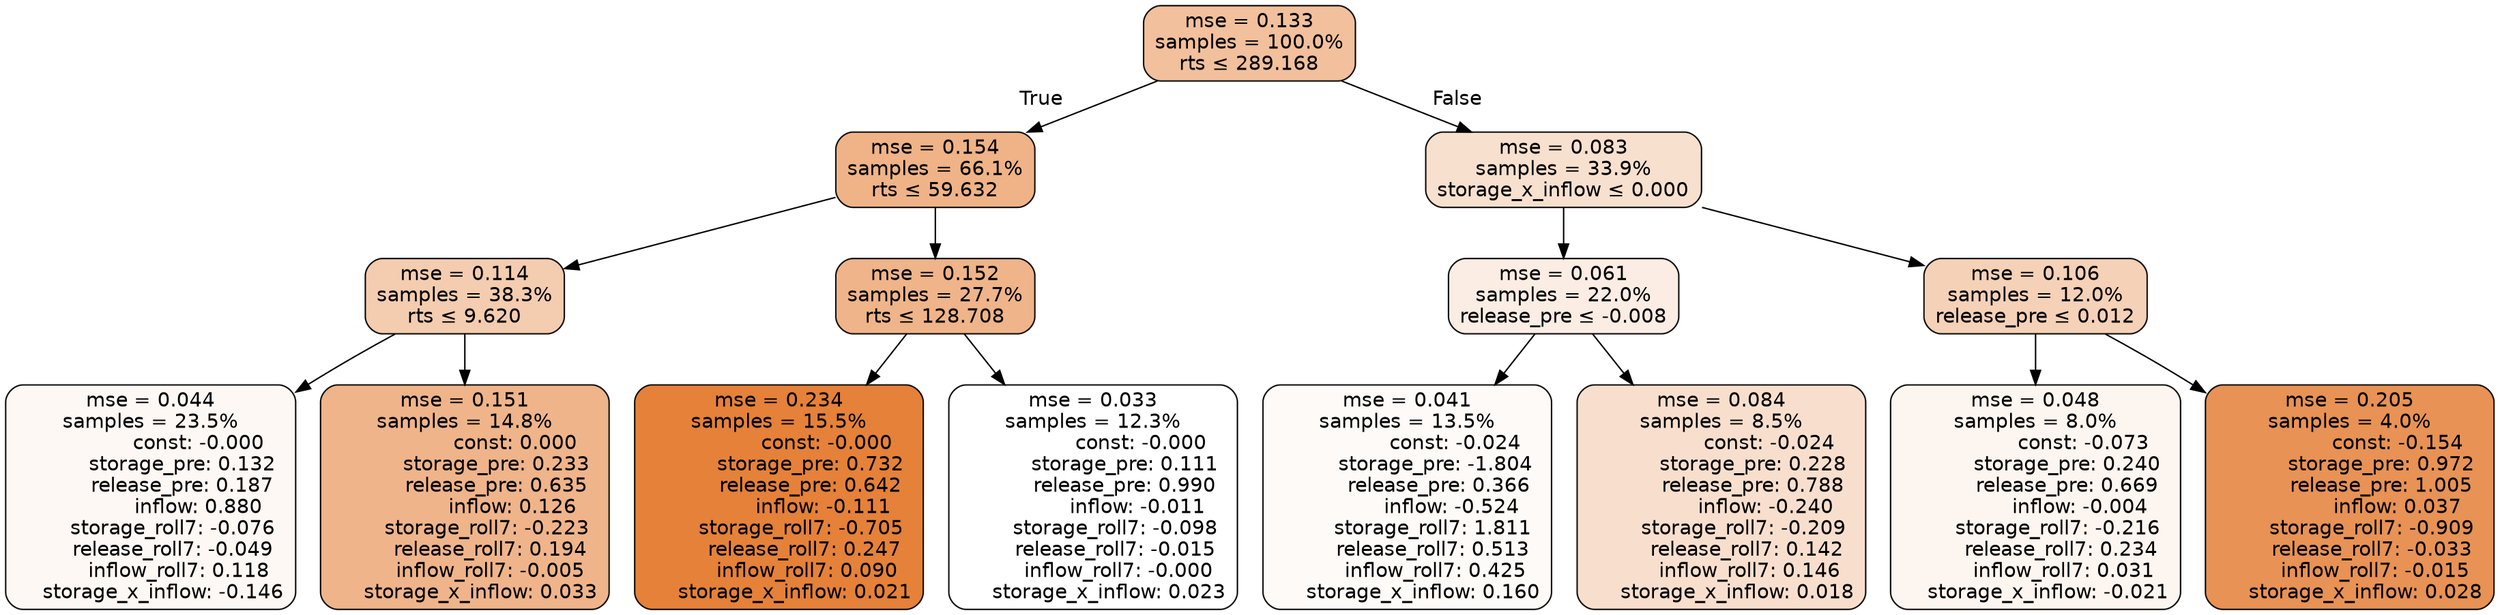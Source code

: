 digraph tree {
bgcolor="transparent"
node [shape=rectangle, style="filled, rounded", color="black", fontname=helvetica] ;
edge [fontname=helvetica] ;
	"0" [label="mse = 0.133
samples = 100.0%
rts &le; 289.168", fillcolor="#f2c09c"]
	"1" [label="mse = 0.154
samples = 66.1%
rts &le; 59.632", fillcolor="#efb387"]
	"2" [label="mse = 0.114
samples = 38.3%
rts &le; 9.620", fillcolor="#f4ccaf"]
	"3" [label="mse = 0.044
samples = 23.5%
               const: -0.000
          storage_pre: 0.132
          release_pre: 0.187
               inflow: 0.880
       storage_roll7: -0.076
       release_roll7: -0.049
         inflow_roll7: 0.118
    storage_x_inflow: -0.146", fillcolor="#fdf8f4"]
	"4" [label="mse = 0.151
samples = 14.8%
                const: 0.000
          storage_pre: 0.233
          release_pre: 0.635
               inflow: 0.126
       storage_roll7: -0.223
        release_roll7: 0.194
        inflow_roll7: -0.005
     storage_x_inflow: 0.033", fillcolor="#efb48a"]
	"5" [label="mse = 0.152
samples = 27.7%
rts &le; 128.708", fillcolor="#efb489"]
	"6" [label="mse = 0.234
samples = 15.5%
               const: -0.000
          storage_pre: 0.732
          release_pre: 0.642
              inflow: -0.111
       storage_roll7: -0.705
        release_roll7: 0.247
         inflow_roll7: 0.090
     storage_x_inflow: 0.021", fillcolor="#e58139"]
	"7" [label="mse = 0.033
samples = 12.3%
               const: -0.000
          storage_pre: 0.111
          release_pre: 0.990
              inflow: -0.011
       storage_roll7: -0.098
       release_roll7: -0.015
        inflow_roll7: -0.000
     storage_x_inflow: 0.023", fillcolor="#ffffff"]
	"8" [label="mse = 0.083
samples = 33.9%
storage_x_inflow &le; 0.000", fillcolor="#f8e0ce"]
	"9" [label="mse = 0.061
samples = 22.0%
release_pre &le; -0.008", fillcolor="#fbede3"]
	"10" [label="mse = 0.041
samples = 13.5%
               const: -0.024
         storage_pre: -1.804
          release_pre: 0.366
              inflow: -0.524
        storage_roll7: 1.811
        release_roll7: 0.513
         inflow_roll7: 0.425
     storage_x_inflow: 0.160", fillcolor="#fefaf7"]
	"11" [label="mse = 0.084
samples = 8.5%
               const: -0.024
          storage_pre: 0.228
          release_pre: 0.788
              inflow: -0.240
       storage_roll7: -0.209
        release_roll7: 0.142
         inflow_roll7: 0.146
     storage_x_inflow: 0.018", fillcolor="#f8dfcd"]
	"12" [label="mse = 0.106
samples = 12.0%
release_pre &le; 0.012", fillcolor="#f5d1b7"]
	"13" [label="mse = 0.048
samples = 8.0%
               const: -0.073
          storage_pre: 0.240
          release_pre: 0.669
              inflow: -0.004
       storage_roll7: -0.216
        release_roll7: 0.234
         inflow_roll7: 0.031
    storage_x_inflow: -0.021", fillcolor="#fdf5f0"]
	"14" [label="mse = 0.205
samples = 4.0%
               const: -0.154
          storage_pre: 0.972
          release_pre: 1.005
               inflow: 0.037
       storage_roll7: -0.909
       release_roll7: -0.033
        inflow_roll7: -0.015
     storage_x_inflow: 0.028", fillcolor="#e89255"]

	"0" -> "1" [labeldistance=2.5, labelangle=45, headlabel="True"]
	"1" -> "2"
	"2" -> "3"
	"2" -> "4"
	"1" -> "5"
	"5" -> "6"
	"5" -> "7"
	"0" -> "8" [labeldistance=2.5, labelangle=-45, headlabel="False"]
	"8" -> "9"
	"9" -> "10"
	"9" -> "11"
	"8" -> "12"
	"12" -> "13"
	"12" -> "14"
}